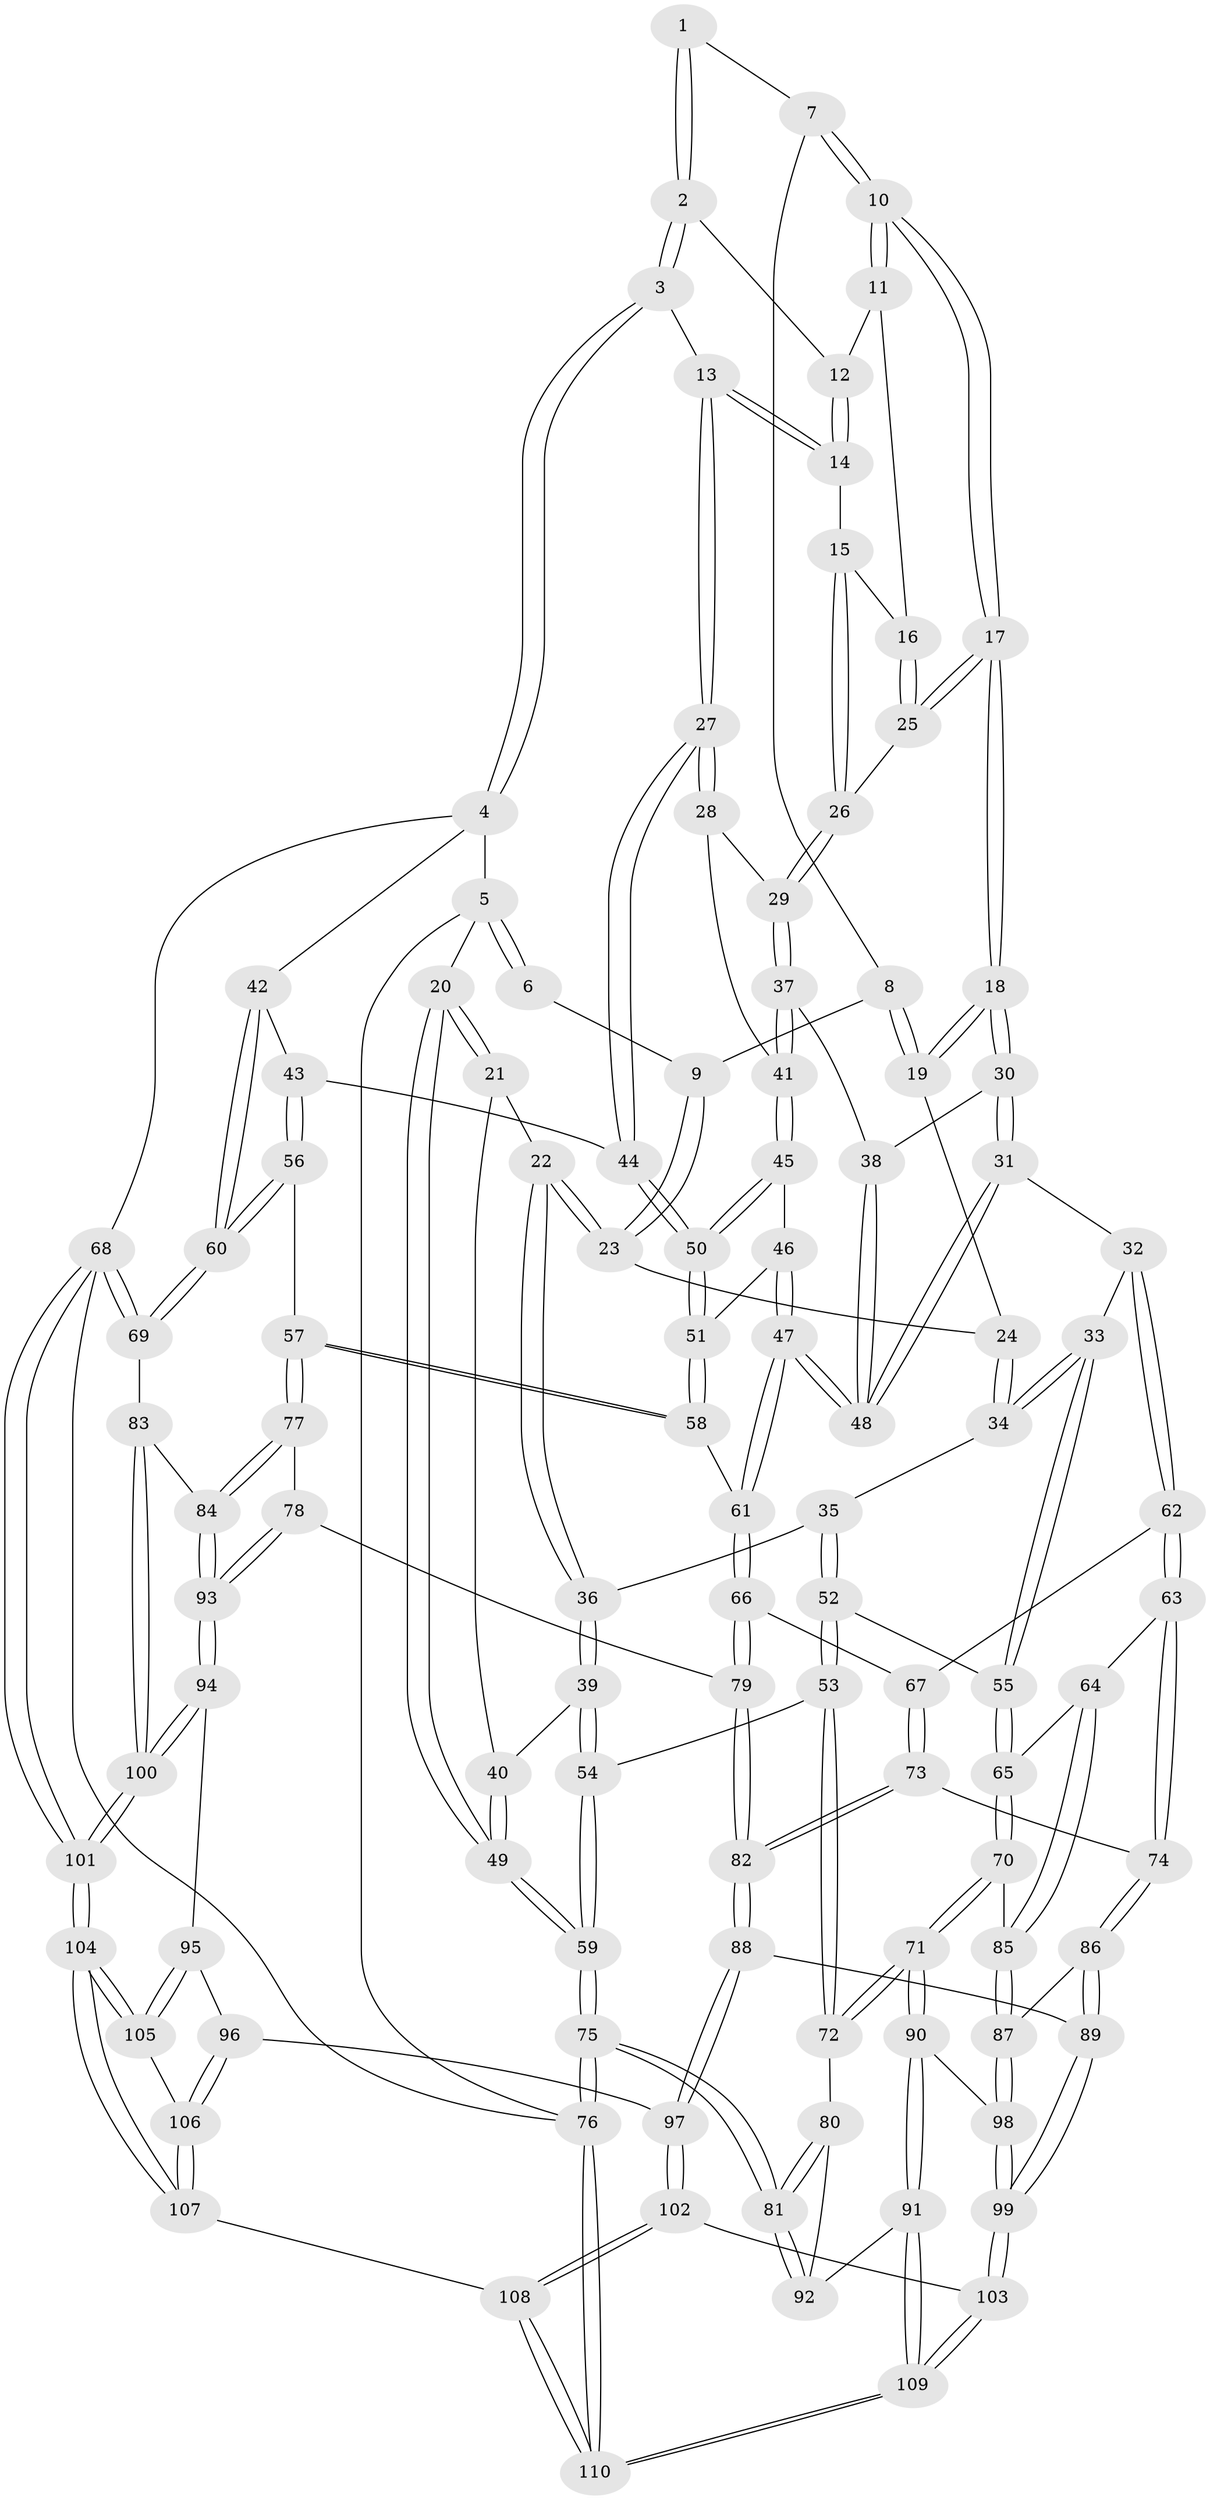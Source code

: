 // Generated by graph-tools (version 1.1) at 2025/27/03/09/25 03:27:10]
// undirected, 110 vertices, 272 edges
graph export_dot {
graph [start="1"]
  node [color=gray90,style=filled];
  1 [pos="+0.33520965023206767+0"];
  2 [pos="+0.8079815326673746+0"];
  3 [pos="+1+0"];
  4 [pos="+1+0"];
  5 [pos="+0+0"];
  6 [pos="+0.2935207106726219+0"];
  7 [pos="+0.4255389472026816+0.050093708533651714"];
  8 [pos="+0.3767109965789811+0.15000045398131195"];
  9 [pos="+0.24626899878426348+0.08443006147587025"];
  10 [pos="+0.5047762651329838+0.13138288739135282"];
  11 [pos="+0.6402909711588239+0.07082223507294903"];
  12 [pos="+0.7789640320700087+0"];
  13 [pos="+0.81703683577348+0.27036392252521674"];
  14 [pos="+0.754926001961855+0.2151486364131539"];
  15 [pos="+0.7314839158744934+0.2141011434177941"];
  16 [pos="+0.6507823489766971+0.157783883979299"];
  17 [pos="+0.49850527537451955+0.23016082903704993"];
  18 [pos="+0.47062282492090984+0.2733999682786114"];
  19 [pos="+0.3621701968691233+0.2150775861062296"];
  20 [pos="+0+0"];
  21 [pos="+0+0.1260463836003437"];
  22 [pos="+0.20685079453220143+0.1941082665840991"];
  23 [pos="+0.2182578798960629+0.1851381296803519"];
  24 [pos="+0.32573673722097557+0.21630452464343655"];
  25 [pos="+0.6124326384447238+0.22154801033630406"];
  26 [pos="+0.6524573106336109+0.2682876231524137"];
  27 [pos="+0.835429754235061+0.3155058354473973"];
  28 [pos="+0.7129051814290348+0.3071250276692221"];
  29 [pos="+0.6527742280425455+0.275276066810877"];
  30 [pos="+0.4709146293673822+0.27872996019047286"];
  31 [pos="+0.42668954192856184+0.4042779741225851"];
  32 [pos="+0.4141413548753887+0.4125784727265195"];
  33 [pos="+0.3820129934331673+0.406087659592368"];
  34 [pos="+0.3131951528234339+0.37639714755269865"];
  35 [pos="+0.2927343039534357+0.37342965952354706"];
  36 [pos="+0.18138907959779582+0.3299871961778538"];
  37 [pos="+0.6277193378687469+0.32019654978425865"];
  38 [pos="+0.5993589708029579+0.3294899194978365"];
  39 [pos="+0.13084038859809993+0.36877123096278946"];
  40 [pos="+0.06930045375643239+0.3175444753318297"];
  41 [pos="+0.6669132906820272+0.3589635285596819"];
  42 [pos="+1+0"];
  43 [pos="+0.8563569682277519+0.3322221173180913"];
  44 [pos="+0.8467009895019906+0.33041863308591257"];
  45 [pos="+0.6764421222499409+0.3809677749554379"];
  46 [pos="+0.652623587747143+0.41213792520755155"];
  47 [pos="+0.5936746273830343+0.47393816861877835"];
  48 [pos="+0.5890428285271906+0.4699554910088333"];
  49 [pos="+0+0.33340141279080965"];
  50 [pos="+0.7919832283049765+0.38847190197624704"];
  51 [pos="+0.7682503229273163+0.45579662546084115"];
  52 [pos="+0.2251631377035059+0.5053065691452666"];
  53 [pos="+0.11949636769184649+0.5058445560579993"];
  54 [pos="+0.09493873808077316+0.4620066865988506"];
  55 [pos="+0.24281283950335172+0.510635603170222"];
  56 [pos="+0.9690640638157734+0.46369173124883395"];
  57 [pos="+0.8156768479308795+0.5709583815839557"];
  58 [pos="+0.7625612259395458+0.47591115028442976"];
  59 [pos="+0+0.4574689753578856"];
  60 [pos="+1+0.5454586225148549"];
  61 [pos="+0.6113560692899908+0.51112017518043"];
  62 [pos="+0.411192436604885+0.4337775787273488"];
  63 [pos="+0.3621733507971584+0.5777222502323305"];
  64 [pos="+0.3400805171660261+0.5852888830897932"];
  65 [pos="+0.3280160494352778+0.5857030545254716"];
  66 [pos="+0.6086407906901414+0.5408771075045444"];
  67 [pos="+0.4912474107818537+0.5572840899212689"];
  68 [pos="+1+1"];
  69 [pos="+1+0.5876858679688031"];
  70 [pos="+0.23191758892908457+0.6505761158751538"];
  71 [pos="+0.19433903725149532+0.6642257262163286"];
  72 [pos="+0.11970107373688399+0.6096339613361766"];
  73 [pos="+0.44539140456878795+0.6212018865154328"];
  74 [pos="+0.4167577686060864+0.6187348175327719"];
  75 [pos="+0+0.8061213503839119"];
  76 [pos="+0+1"];
  77 [pos="+0.8004347138925222+0.6653373667538347"];
  78 [pos="+0.6473414499208129+0.6402192692526586"];
  79 [pos="+0.6250379282808339+0.6260110957826722"];
  80 [pos="+0.09522302994702435+0.6272176316257067"];
  81 [pos="+0+0.7704950327072603"];
  82 [pos="+0.536031660190239+0.6730306732691876"];
  83 [pos="+0.8141829695087419+0.6822081093646795"];
  84 [pos="+0.8091267454704293+0.6766686294653683"];
  85 [pos="+0.33395742933741707+0.7144536402470509"];
  86 [pos="+0.3948567963258853+0.7433618606358531"];
  87 [pos="+0.34617145864682286+0.7451942537788001"];
  88 [pos="+0.4941525397216917+0.7873666534148677"];
  89 [pos="+0.43501081227868377+0.769802292673085"];
  90 [pos="+0.21566547465662292+0.80594238005236"];
  91 [pos="+0.1912906832167416+0.8316891411862428"];
  92 [pos="+0.11689321558880089+0.8099845307864985"];
  93 [pos="+0.6338531859315444+0.8069159213994546"];
  94 [pos="+0.6287667230926789+0.8269425132457874"];
  95 [pos="+0.6122793978322261+0.8333153102495927"];
  96 [pos="+0.5232011787943259+0.8215986563651617"];
  97 [pos="+0.5061567975379224+0.8112118111650186"];
  98 [pos="+0.27145384737146727+0.8042253668290907"];
  99 [pos="+0.34743935853935304+0.8692029383305102"];
  100 [pos="+0.8517762497344943+0.8977215795974519"];
  101 [pos="+1+1"];
  102 [pos="+0.4031144373648619+0.9252868121347897"];
  103 [pos="+0.3566842857475969+0.8865646376408478"];
  104 [pos="+0.7212608646243233+1"];
  105 [pos="+0.6128008368134931+0.8995266069343414"];
  106 [pos="+0.5308719892275287+0.9582877086313896"];
  107 [pos="+0.4930465290145284+1"];
  108 [pos="+0.4344445805156191+1"];
  109 [pos="+0.1717618652859536+1"];
  110 [pos="+0.10173396852996398+1"];
  1 -- 2;
  1 -- 2;
  1 -- 7;
  2 -- 3;
  2 -- 3;
  2 -- 12;
  3 -- 4;
  3 -- 4;
  3 -- 13;
  4 -- 5;
  4 -- 42;
  4 -- 68;
  5 -- 6;
  5 -- 6;
  5 -- 20;
  5 -- 76;
  6 -- 9;
  7 -- 8;
  7 -- 10;
  7 -- 10;
  8 -- 9;
  8 -- 19;
  8 -- 19;
  9 -- 23;
  9 -- 23;
  10 -- 11;
  10 -- 11;
  10 -- 17;
  10 -- 17;
  11 -- 12;
  11 -- 16;
  12 -- 14;
  12 -- 14;
  13 -- 14;
  13 -- 14;
  13 -- 27;
  13 -- 27;
  14 -- 15;
  15 -- 16;
  15 -- 26;
  15 -- 26;
  16 -- 25;
  16 -- 25;
  17 -- 18;
  17 -- 18;
  17 -- 25;
  17 -- 25;
  18 -- 19;
  18 -- 19;
  18 -- 30;
  18 -- 30;
  19 -- 24;
  20 -- 21;
  20 -- 21;
  20 -- 49;
  20 -- 49;
  21 -- 22;
  21 -- 40;
  22 -- 23;
  22 -- 23;
  22 -- 36;
  22 -- 36;
  23 -- 24;
  24 -- 34;
  24 -- 34;
  25 -- 26;
  26 -- 29;
  26 -- 29;
  27 -- 28;
  27 -- 28;
  27 -- 44;
  27 -- 44;
  28 -- 29;
  28 -- 41;
  29 -- 37;
  29 -- 37;
  30 -- 31;
  30 -- 31;
  30 -- 38;
  31 -- 32;
  31 -- 48;
  31 -- 48;
  32 -- 33;
  32 -- 62;
  32 -- 62;
  33 -- 34;
  33 -- 34;
  33 -- 55;
  33 -- 55;
  34 -- 35;
  35 -- 36;
  35 -- 52;
  35 -- 52;
  36 -- 39;
  36 -- 39;
  37 -- 38;
  37 -- 41;
  37 -- 41;
  38 -- 48;
  38 -- 48;
  39 -- 40;
  39 -- 54;
  39 -- 54;
  40 -- 49;
  40 -- 49;
  41 -- 45;
  41 -- 45;
  42 -- 43;
  42 -- 60;
  42 -- 60;
  43 -- 44;
  43 -- 56;
  43 -- 56;
  44 -- 50;
  44 -- 50;
  45 -- 46;
  45 -- 50;
  45 -- 50;
  46 -- 47;
  46 -- 47;
  46 -- 51;
  47 -- 48;
  47 -- 48;
  47 -- 61;
  47 -- 61;
  49 -- 59;
  49 -- 59;
  50 -- 51;
  50 -- 51;
  51 -- 58;
  51 -- 58;
  52 -- 53;
  52 -- 53;
  52 -- 55;
  53 -- 54;
  53 -- 72;
  53 -- 72;
  54 -- 59;
  54 -- 59;
  55 -- 65;
  55 -- 65;
  56 -- 57;
  56 -- 60;
  56 -- 60;
  57 -- 58;
  57 -- 58;
  57 -- 77;
  57 -- 77;
  58 -- 61;
  59 -- 75;
  59 -- 75;
  60 -- 69;
  60 -- 69;
  61 -- 66;
  61 -- 66;
  62 -- 63;
  62 -- 63;
  62 -- 67;
  63 -- 64;
  63 -- 74;
  63 -- 74;
  64 -- 65;
  64 -- 85;
  64 -- 85;
  65 -- 70;
  65 -- 70;
  66 -- 67;
  66 -- 79;
  66 -- 79;
  67 -- 73;
  67 -- 73;
  68 -- 69;
  68 -- 69;
  68 -- 101;
  68 -- 101;
  68 -- 76;
  69 -- 83;
  70 -- 71;
  70 -- 71;
  70 -- 85;
  71 -- 72;
  71 -- 72;
  71 -- 90;
  71 -- 90;
  72 -- 80;
  73 -- 74;
  73 -- 82;
  73 -- 82;
  74 -- 86;
  74 -- 86;
  75 -- 76;
  75 -- 76;
  75 -- 81;
  75 -- 81;
  76 -- 110;
  76 -- 110;
  77 -- 78;
  77 -- 84;
  77 -- 84;
  78 -- 79;
  78 -- 93;
  78 -- 93;
  79 -- 82;
  79 -- 82;
  80 -- 81;
  80 -- 81;
  80 -- 92;
  81 -- 92;
  81 -- 92;
  82 -- 88;
  82 -- 88;
  83 -- 84;
  83 -- 100;
  83 -- 100;
  84 -- 93;
  84 -- 93;
  85 -- 87;
  85 -- 87;
  86 -- 87;
  86 -- 89;
  86 -- 89;
  87 -- 98;
  87 -- 98;
  88 -- 89;
  88 -- 97;
  88 -- 97;
  89 -- 99;
  89 -- 99;
  90 -- 91;
  90 -- 91;
  90 -- 98;
  91 -- 92;
  91 -- 109;
  91 -- 109;
  93 -- 94;
  93 -- 94;
  94 -- 95;
  94 -- 100;
  94 -- 100;
  95 -- 96;
  95 -- 105;
  95 -- 105;
  96 -- 97;
  96 -- 106;
  96 -- 106;
  97 -- 102;
  97 -- 102;
  98 -- 99;
  98 -- 99;
  99 -- 103;
  99 -- 103;
  100 -- 101;
  100 -- 101;
  101 -- 104;
  101 -- 104;
  102 -- 103;
  102 -- 108;
  102 -- 108;
  103 -- 109;
  103 -- 109;
  104 -- 105;
  104 -- 105;
  104 -- 107;
  104 -- 107;
  105 -- 106;
  106 -- 107;
  106 -- 107;
  107 -- 108;
  108 -- 110;
  108 -- 110;
  109 -- 110;
  109 -- 110;
}
